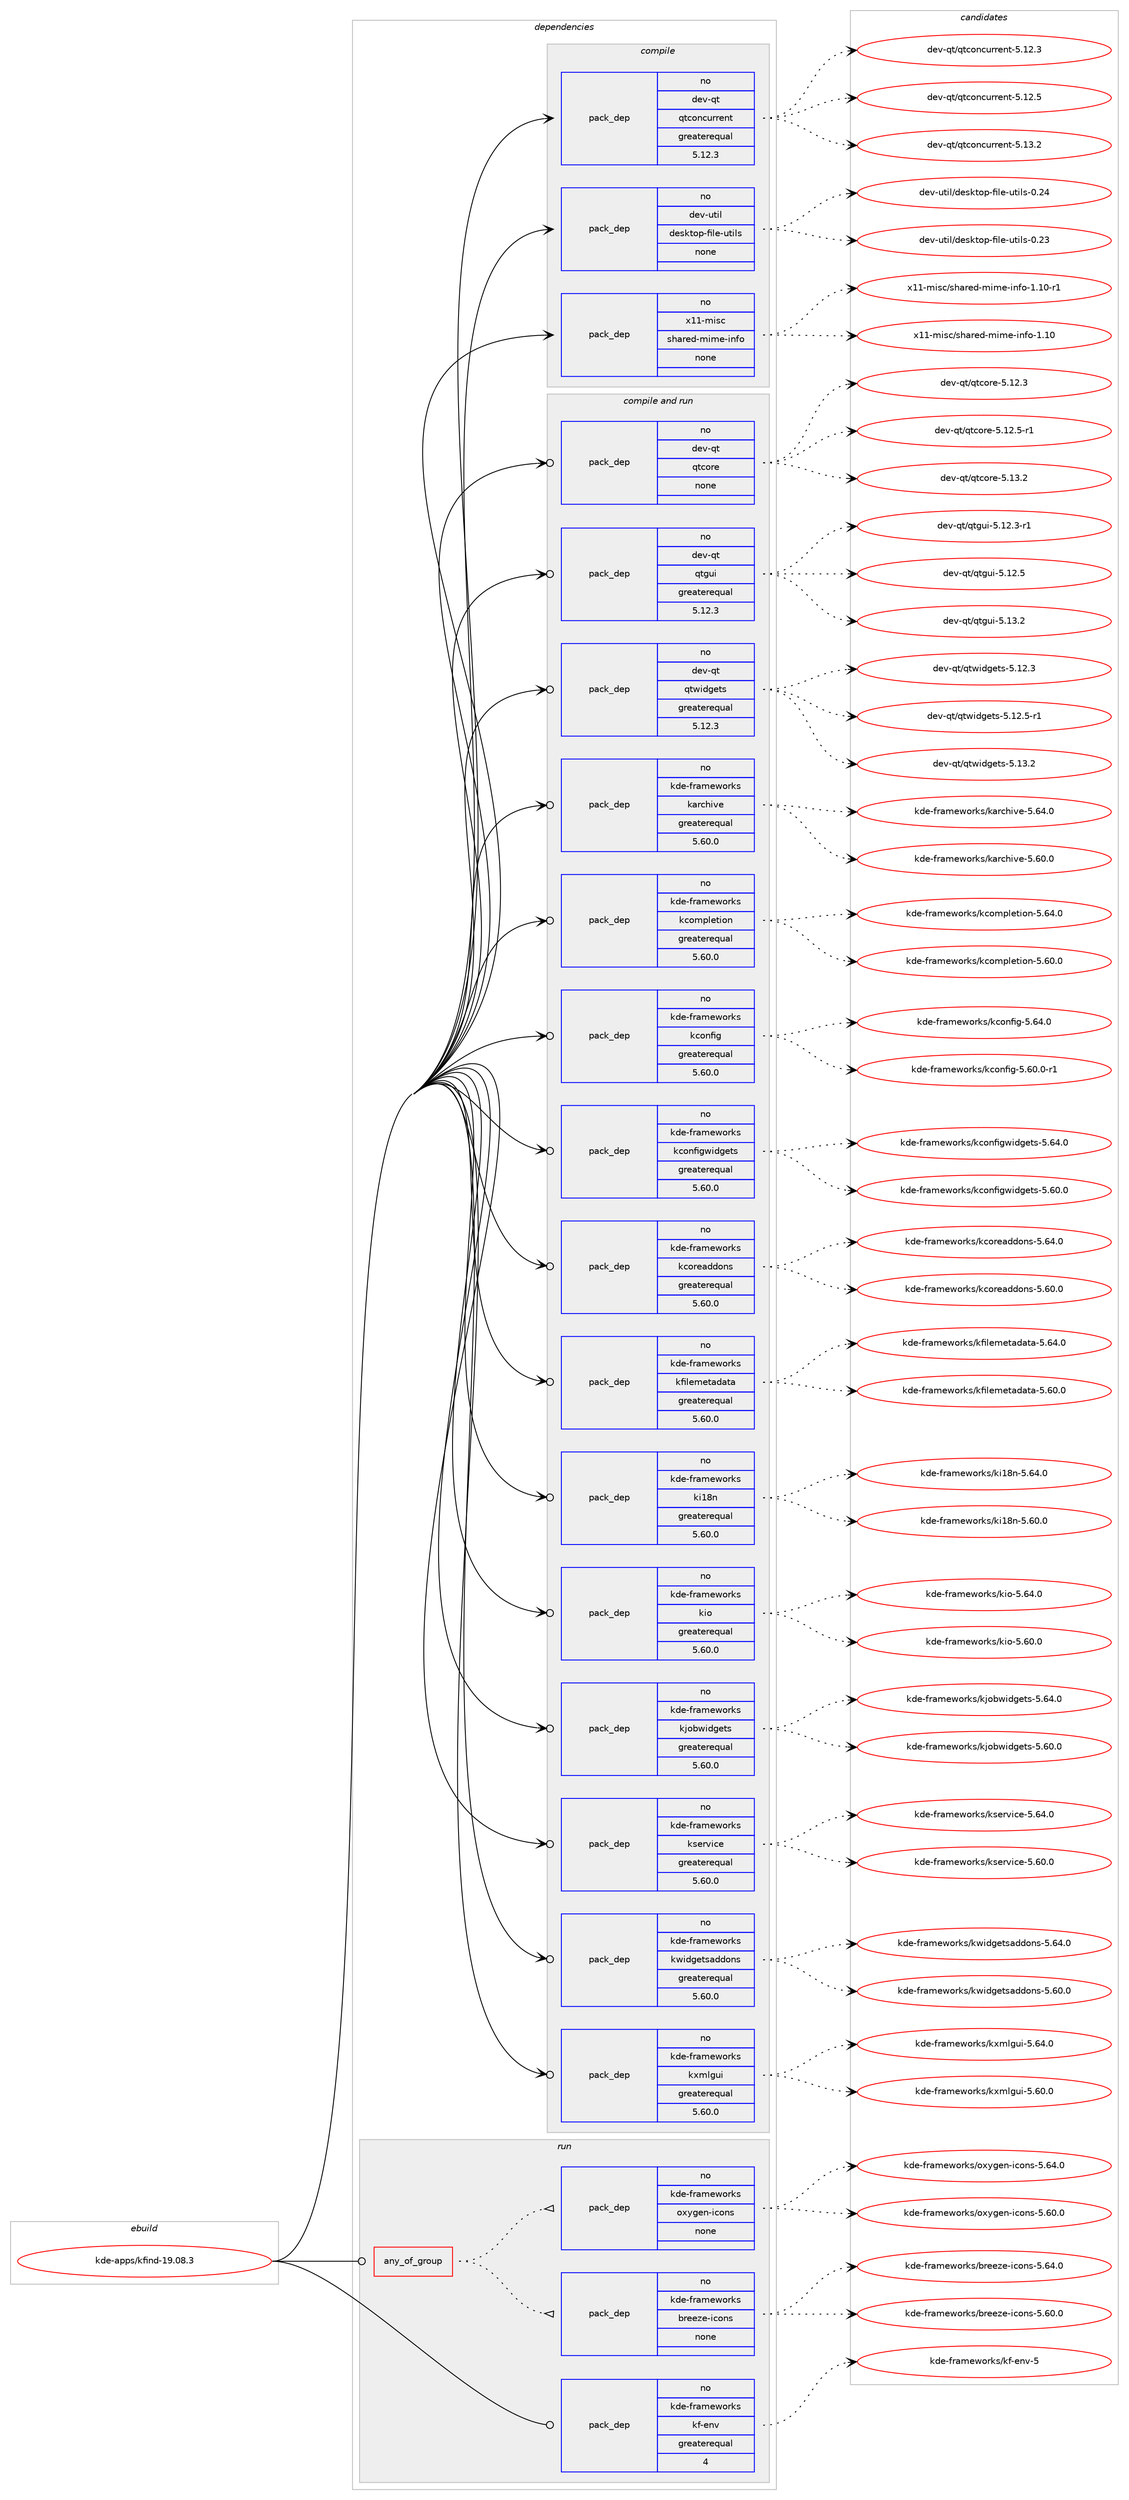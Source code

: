 digraph prolog {

# *************
# Graph options
# *************

newrank=true;
concentrate=true;
compound=true;
graph [rankdir=LR,fontname=Helvetica,fontsize=10,ranksep=1.5];#, ranksep=2.5, nodesep=0.2];
edge  [arrowhead=vee];
node  [fontname=Helvetica,fontsize=10];

# **********
# The ebuild
# **********

subgraph cluster_leftcol {
color=gray;
rank=same;
label=<<i>ebuild</i>>;
id [label="kde-apps/kfind-19.08.3", color=red, width=4, href="../kde-apps/kfind-19.08.3.svg"];
}

# ****************
# The dependencies
# ****************

subgraph cluster_midcol {
color=gray;
label=<<i>dependencies</i>>;
subgraph cluster_compile {
fillcolor="#eeeeee";
style=filled;
label=<<i>compile</i>>;
subgraph pack556605 {
dependency756091 [label=<<TABLE BORDER="0" CELLBORDER="1" CELLSPACING="0" CELLPADDING="4" WIDTH="220"><TR><TD ROWSPAN="6" CELLPADDING="30">pack_dep</TD></TR><TR><TD WIDTH="110">no</TD></TR><TR><TD>dev-qt</TD></TR><TR><TD>qtconcurrent</TD></TR><TR><TD>greaterequal</TD></TR><TR><TD>5.12.3</TD></TR></TABLE>>, shape=none, color=blue];
}
id:e -> dependency756091:w [weight=20,style="solid",arrowhead="vee"];
subgraph pack556606 {
dependency756092 [label=<<TABLE BORDER="0" CELLBORDER="1" CELLSPACING="0" CELLPADDING="4" WIDTH="220"><TR><TD ROWSPAN="6" CELLPADDING="30">pack_dep</TD></TR><TR><TD WIDTH="110">no</TD></TR><TR><TD>dev-util</TD></TR><TR><TD>desktop-file-utils</TD></TR><TR><TD>none</TD></TR><TR><TD></TD></TR></TABLE>>, shape=none, color=blue];
}
id:e -> dependency756092:w [weight=20,style="solid",arrowhead="vee"];
subgraph pack556607 {
dependency756093 [label=<<TABLE BORDER="0" CELLBORDER="1" CELLSPACING="0" CELLPADDING="4" WIDTH="220"><TR><TD ROWSPAN="6" CELLPADDING="30">pack_dep</TD></TR><TR><TD WIDTH="110">no</TD></TR><TR><TD>x11-misc</TD></TR><TR><TD>shared-mime-info</TD></TR><TR><TD>none</TD></TR><TR><TD></TD></TR></TABLE>>, shape=none, color=blue];
}
id:e -> dependency756093:w [weight=20,style="solid",arrowhead="vee"];
}
subgraph cluster_compileandrun {
fillcolor="#eeeeee";
style=filled;
label=<<i>compile and run</i>>;
subgraph pack556608 {
dependency756094 [label=<<TABLE BORDER="0" CELLBORDER="1" CELLSPACING="0" CELLPADDING="4" WIDTH="220"><TR><TD ROWSPAN="6" CELLPADDING="30">pack_dep</TD></TR><TR><TD WIDTH="110">no</TD></TR><TR><TD>dev-qt</TD></TR><TR><TD>qtcore</TD></TR><TR><TD>none</TD></TR><TR><TD></TD></TR></TABLE>>, shape=none, color=blue];
}
id:e -> dependency756094:w [weight=20,style="solid",arrowhead="odotvee"];
subgraph pack556609 {
dependency756095 [label=<<TABLE BORDER="0" CELLBORDER="1" CELLSPACING="0" CELLPADDING="4" WIDTH="220"><TR><TD ROWSPAN="6" CELLPADDING="30">pack_dep</TD></TR><TR><TD WIDTH="110">no</TD></TR><TR><TD>dev-qt</TD></TR><TR><TD>qtgui</TD></TR><TR><TD>greaterequal</TD></TR><TR><TD>5.12.3</TD></TR></TABLE>>, shape=none, color=blue];
}
id:e -> dependency756095:w [weight=20,style="solid",arrowhead="odotvee"];
subgraph pack556610 {
dependency756096 [label=<<TABLE BORDER="0" CELLBORDER="1" CELLSPACING="0" CELLPADDING="4" WIDTH="220"><TR><TD ROWSPAN="6" CELLPADDING="30">pack_dep</TD></TR><TR><TD WIDTH="110">no</TD></TR><TR><TD>dev-qt</TD></TR><TR><TD>qtwidgets</TD></TR><TR><TD>greaterequal</TD></TR><TR><TD>5.12.3</TD></TR></TABLE>>, shape=none, color=blue];
}
id:e -> dependency756096:w [weight=20,style="solid",arrowhead="odotvee"];
subgraph pack556611 {
dependency756097 [label=<<TABLE BORDER="0" CELLBORDER="1" CELLSPACING="0" CELLPADDING="4" WIDTH="220"><TR><TD ROWSPAN="6" CELLPADDING="30">pack_dep</TD></TR><TR><TD WIDTH="110">no</TD></TR><TR><TD>kde-frameworks</TD></TR><TR><TD>karchive</TD></TR><TR><TD>greaterequal</TD></TR><TR><TD>5.60.0</TD></TR></TABLE>>, shape=none, color=blue];
}
id:e -> dependency756097:w [weight=20,style="solid",arrowhead="odotvee"];
subgraph pack556612 {
dependency756098 [label=<<TABLE BORDER="0" CELLBORDER="1" CELLSPACING="0" CELLPADDING="4" WIDTH="220"><TR><TD ROWSPAN="6" CELLPADDING="30">pack_dep</TD></TR><TR><TD WIDTH="110">no</TD></TR><TR><TD>kde-frameworks</TD></TR><TR><TD>kcompletion</TD></TR><TR><TD>greaterequal</TD></TR><TR><TD>5.60.0</TD></TR></TABLE>>, shape=none, color=blue];
}
id:e -> dependency756098:w [weight=20,style="solid",arrowhead="odotvee"];
subgraph pack556613 {
dependency756099 [label=<<TABLE BORDER="0" CELLBORDER="1" CELLSPACING="0" CELLPADDING="4" WIDTH="220"><TR><TD ROWSPAN="6" CELLPADDING="30">pack_dep</TD></TR><TR><TD WIDTH="110">no</TD></TR><TR><TD>kde-frameworks</TD></TR><TR><TD>kconfig</TD></TR><TR><TD>greaterequal</TD></TR><TR><TD>5.60.0</TD></TR></TABLE>>, shape=none, color=blue];
}
id:e -> dependency756099:w [weight=20,style="solid",arrowhead="odotvee"];
subgraph pack556614 {
dependency756100 [label=<<TABLE BORDER="0" CELLBORDER="1" CELLSPACING="0" CELLPADDING="4" WIDTH="220"><TR><TD ROWSPAN="6" CELLPADDING="30">pack_dep</TD></TR><TR><TD WIDTH="110">no</TD></TR><TR><TD>kde-frameworks</TD></TR><TR><TD>kconfigwidgets</TD></TR><TR><TD>greaterequal</TD></TR><TR><TD>5.60.0</TD></TR></TABLE>>, shape=none, color=blue];
}
id:e -> dependency756100:w [weight=20,style="solid",arrowhead="odotvee"];
subgraph pack556615 {
dependency756101 [label=<<TABLE BORDER="0" CELLBORDER="1" CELLSPACING="0" CELLPADDING="4" WIDTH="220"><TR><TD ROWSPAN="6" CELLPADDING="30">pack_dep</TD></TR><TR><TD WIDTH="110">no</TD></TR><TR><TD>kde-frameworks</TD></TR><TR><TD>kcoreaddons</TD></TR><TR><TD>greaterequal</TD></TR><TR><TD>5.60.0</TD></TR></TABLE>>, shape=none, color=blue];
}
id:e -> dependency756101:w [weight=20,style="solid",arrowhead="odotvee"];
subgraph pack556616 {
dependency756102 [label=<<TABLE BORDER="0" CELLBORDER="1" CELLSPACING="0" CELLPADDING="4" WIDTH="220"><TR><TD ROWSPAN="6" CELLPADDING="30">pack_dep</TD></TR><TR><TD WIDTH="110">no</TD></TR><TR><TD>kde-frameworks</TD></TR><TR><TD>kfilemetadata</TD></TR><TR><TD>greaterequal</TD></TR><TR><TD>5.60.0</TD></TR></TABLE>>, shape=none, color=blue];
}
id:e -> dependency756102:w [weight=20,style="solid",arrowhead="odotvee"];
subgraph pack556617 {
dependency756103 [label=<<TABLE BORDER="0" CELLBORDER="1" CELLSPACING="0" CELLPADDING="4" WIDTH="220"><TR><TD ROWSPAN="6" CELLPADDING="30">pack_dep</TD></TR><TR><TD WIDTH="110">no</TD></TR><TR><TD>kde-frameworks</TD></TR><TR><TD>ki18n</TD></TR><TR><TD>greaterequal</TD></TR><TR><TD>5.60.0</TD></TR></TABLE>>, shape=none, color=blue];
}
id:e -> dependency756103:w [weight=20,style="solid",arrowhead="odotvee"];
subgraph pack556618 {
dependency756104 [label=<<TABLE BORDER="0" CELLBORDER="1" CELLSPACING="0" CELLPADDING="4" WIDTH="220"><TR><TD ROWSPAN="6" CELLPADDING="30">pack_dep</TD></TR><TR><TD WIDTH="110">no</TD></TR><TR><TD>kde-frameworks</TD></TR><TR><TD>kio</TD></TR><TR><TD>greaterequal</TD></TR><TR><TD>5.60.0</TD></TR></TABLE>>, shape=none, color=blue];
}
id:e -> dependency756104:w [weight=20,style="solid",arrowhead="odotvee"];
subgraph pack556619 {
dependency756105 [label=<<TABLE BORDER="0" CELLBORDER="1" CELLSPACING="0" CELLPADDING="4" WIDTH="220"><TR><TD ROWSPAN="6" CELLPADDING="30">pack_dep</TD></TR><TR><TD WIDTH="110">no</TD></TR><TR><TD>kde-frameworks</TD></TR><TR><TD>kjobwidgets</TD></TR><TR><TD>greaterequal</TD></TR><TR><TD>5.60.0</TD></TR></TABLE>>, shape=none, color=blue];
}
id:e -> dependency756105:w [weight=20,style="solid",arrowhead="odotvee"];
subgraph pack556620 {
dependency756106 [label=<<TABLE BORDER="0" CELLBORDER="1" CELLSPACING="0" CELLPADDING="4" WIDTH="220"><TR><TD ROWSPAN="6" CELLPADDING="30">pack_dep</TD></TR><TR><TD WIDTH="110">no</TD></TR><TR><TD>kde-frameworks</TD></TR><TR><TD>kservice</TD></TR><TR><TD>greaterequal</TD></TR><TR><TD>5.60.0</TD></TR></TABLE>>, shape=none, color=blue];
}
id:e -> dependency756106:w [weight=20,style="solid",arrowhead="odotvee"];
subgraph pack556621 {
dependency756107 [label=<<TABLE BORDER="0" CELLBORDER="1" CELLSPACING="0" CELLPADDING="4" WIDTH="220"><TR><TD ROWSPAN="6" CELLPADDING="30">pack_dep</TD></TR><TR><TD WIDTH="110">no</TD></TR><TR><TD>kde-frameworks</TD></TR><TR><TD>kwidgetsaddons</TD></TR><TR><TD>greaterequal</TD></TR><TR><TD>5.60.0</TD></TR></TABLE>>, shape=none, color=blue];
}
id:e -> dependency756107:w [weight=20,style="solid",arrowhead="odotvee"];
subgraph pack556622 {
dependency756108 [label=<<TABLE BORDER="0" CELLBORDER="1" CELLSPACING="0" CELLPADDING="4" WIDTH="220"><TR><TD ROWSPAN="6" CELLPADDING="30">pack_dep</TD></TR><TR><TD WIDTH="110">no</TD></TR><TR><TD>kde-frameworks</TD></TR><TR><TD>kxmlgui</TD></TR><TR><TD>greaterequal</TD></TR><TR><TD>5.60.0</TD></TR></TABLE>>, shape=none, color=blue];
}
id:e -> dependency756108:w [weight=20,style="solid",arrowhead="odotvee"];
}
subgraph cluster_run {
fillcolor="#eeeeee";
style=filled;
label=<<i>run</i>>;
subgraph any12425 {
dependency756109 [label=<<TABLE BORDER="0" CELLBORDER="1" CELLSPACING="0" CELLPADDING="4"><TR><TD CELLPADDING="10">any_of_group</TD></TR></TABLE>>, shape=none, color=red];subgraph pack556623 {
dependency756110 [label=<<TABLE BORDER="0" CELLBORDER="1" CELLSPACING="0" CELLPADDING="4" WIDTH="220"><TR><TD ROWSPAN="6" CELLPADDING="30">pack_dep</TD></TR><TR><TD WIDTH="110">no</TD></TR><TR><TD>kde-frameworks</TD></TR><TR><TD>breeze-icons</TD></TR><TR><TD>none</TD></TR><TR><TD></TD></TR></TABLE>>, shape=none, color=blue];
}
dependency756109:e -> dependency756110:w [weight=20,style="dotted",arrowhead="oinv"];
subgraph pack556624 {
dependency756111 [label=<<TABLE BORDER="0" CELLBORDER="1" CELLSPACING="0" CELLPADDING="4" WIDTH="220"><TR><TD ROWSPAN="6" CELLPADDING="30">pack_dep</TD></TR><TR><TD WIDTH="110">no</TD></TR><TR><TD>kde-frameworks</TD></TR><TR><TD>oxygen-icons</TD></TR><TR><TD>none</TD></TR><TR><TD></TD></TR></TABLE>>, shape=none, color=blue];
}
dependency756109:e -> dependency756111:w [weight=20,style="dotted",arrowhead="oinv"];
}
id:e -> dependency756109:w [weight=20,style="solid",arrowhead="odot"];
subgraph pack556625 {
dependency756112 [label=<<TABLE BORDER="0" CELLBORDER="1" CELLSPACING="0" CELLPADDING="4" WIDTH="220"><TR><TD ROWSPAN="6" CELLPADDING="30">pack_dep</TD></TR><TR><TD WIDTH="110">no</TD></TR><TR><TD>kde-frameworks</TD></TR><TR><TD>kf-env</TD></TR><TR><TD>greaterequal</TD></TR><TR><TD>4</TD></TR></TABLE>>, shape=none, color=blue];
}
id:e -> dependency756112:w [weight=20,style="solid",arrowhead="odot"];
}
}

# **************
# The candidates
# **************

subgraph cluster_choices {
rank=same;
color=gray;
label=<<i>candidates</i>>;

subgraph choice556605 {
color=black;
nodesep=1;
choice1001011184511311647113116991111109911711411410111011645534649504651 [label="dev-qt/qtconcurrent-5.12.3", color=red, width=4,href="../dev-qt/qtconcurrent-5.12.3.svg"];
choice1001011184511311647113116991111109911711411410111011645534649504653 [label="dev-qt/qtconcurrent-5.12.5", color=red, width=4,href="../dev-qt/qtconcurrent-5.12.5.svg"];
choice1001011184511311647113116991111109911711411410111011645534649514650 [label="dev-qt/qtconcurrent-5.13.2", color=red, width=4,href="../dev-qt/qtconcurrent-5.13.2.svg"];
dependency756091:e -> choice1001011184511311647113116991111109911711411410111011645534649504651:w [style=dotted,weight="100"];
dependency756091:e -> choice1001011184511311647113116991111109911711411410111011645534649504653:w [style=dotted,weight="100"];
dependency756091:e -> choice1001011184511311647113116991111109911711411410111011645534649514650:w [style=dotted,weight="100"];
}
subgraph choice556606 {
color=black;
nodesep=1;
choice100101118451171161051084710010111510711611111245102105108101451171161051081154548465051 [label="dev-util/desktop-file-utils-0.23", color=red, width=4,href="../dev-util/desktop-file-utils-0.23.svg"];
choice100101118451171161051084710010111510711611111245102105108101451171161051081154548465052 [label="dev-util/desktop-file-utils-0.24", color=red, width=4,href="../dev-util/desktop-file-utils-0.24.svg"];
dependency756092:e -> choice100101118451171161051084710010111510711611111245102105108101451171161051081154548465051:w [style=dotted,weight="100"];
dependency756092:e -> choice100101118451171161051084710010111510711611111245102105108101451171161051081154548465052:w [style=dotted,weight="100"];
}
subgraph choice556607 {
color=black;
nodesep=1;
choice12049494510910511599471151049711410110045109105109101451051101021114549464948 [label="x11-misc/shared-mime-info-1.10", color=red, width=4,href="../x11-misc/shared-mime-info-1.10.svg"];
choice120494945109105115994711510497114101100451091051091014510511010211145494649484511449 [label="x11-misc/shared-mime-info-1.10-r1", color=red, width=4,href="../x11-misc/shared-mime-info-1.10-r1.svg"];
dependency756093:e -> choice12049494510910511599471151049711410110045109105109101451051101021114549464948:w [style=dotted,weight="100"];
dependency756093:e -> choice120494945109105115994711510497114101100451091051091014510511010211145494649484511449:w [style=dotted,weight="100"];
}
subgraph choice556608 {
color=black;
nodesep=1;
choice10010111845113116471131169911111410145534649504651 [label="dev-qt/qtcore-5.12.3", color=red, width=4,href="../dev-qt/qtcore-5.12.3.svg"];
choice100101118451131164711311699111114101455346495046534511449 [label="dev-qt/qtcore-5.12.5-r1", color=red, width=4,href="../dev-qt/qtcore-5.12.5-r1.svg"];
choice10010111845113116471131169911111410145534649514650 [label="dev-qt/qtcore-5.13.2", color=red, width=4,href="../dev-qt/qtcore-5.13.2.svg"];
dependency756094:e -> choice10010111845113116471131169911111410145534649504651:w [style=dotted,weight="100"];
dependency756094:e -> choice100101118451131164711311699111114101455346495046534511449:w [style=dotted,weight="100"];
dependency756094:e -> choice10010111845113116471131169911111410145534649514650:w [style=dotted,weight="100"];
}
subgraph choice556609 {
color=black;
nodesep=1;
choice1001011184511311647113116103117105455346495046514511449 [label="dev-qt/qtgui-5.12.3-r1", color=red, width=4,href="../dev-qt/qtgui-5.12.3-r1.svg"];
choice100101118451131164711311610311710545534649504653 [label="dev-qt/qtgui-5.12.5", color=red, width=4,href="../dev-qt/qtgui-5.12.5.svg"];
choice100101118451131164711311610311710545534649514650 [label="dev-qt/qtgui-5.13.2", color=red, width=4,href="../dev-qt/qtgui-5.13.2.svg"];
dependency756095:e -> choice1001011184511311647113116103117105455346495046514511449:w [style=dotted,weight="100"];
dependency756095:e -> choice100101118451131164711311610311710545534649504653:w [style=dotted,weight="100"];
dependency756095:e -> choice100101118451131164711311610311710545534649514650:w [style=dotted,weight="100"];
}
subgraph choice556610 {
color=black;
nodesep=1;
choice100101118451131164711311611910510010310111611545534649504651 [label="dev-qt/qtwidgets-5.12.3", color=red, width=4,href="../dev-qt/qtwidgets-5.12.3.svg"];
choice1001011184511311647113116119105100103101116115455346495046534511449 [label="dev-qt/qtwidgets-5.12.5-r1", color=red, width=4,href="../dev-qt/qtwidgets-5.12.5-r1.svg"];
choice100101118451131164711311611910510010310111611545534649514650 [label="dev-qt/qtwidgets-5.13.2", color=red, width=4,href="../dev-qt/qtwidgets-5.13.2.svg"];
dependency756096:e -> choice100101118451131164711311611910510010310111611545534649504651:w [style=dotted,weight="100"];
dependency756096:e -> choice1001011184511311647113116119105100103101116115455346495046534511449:w [style=dotted,weight="100"];
dependency756096:e -> choice100101118451131164711311611910510010310111611545534649514650:w [style=dotted,weight="100"];
}
subgraph choice556611 {
color=black;
nodesep=1;
choice107100101451021149710910111911111410711547107971149910410511810145534654484648 [label="kde-frameworks/karchive-5.60.0", color=red, width=4,href="../kde-frameworks/karchive-5.60.0.svg"];
choice107100101451021149710910111911111410711547107971149910410511810145534654524648 [label="kde-frameworks/karchive-5.64.0", color=red, width=4,href="../kde-frameworks/karchive-5.64.0.svg"];
dependency756097:e -> choice107100101451021149710910111911111410711547107971149910410511810145534654484648:w [style=dotted,weight="100"];
dependency756097:e -> choice107100101451021149710910111911111410711547107971149910410511810145534654524648:w [style=dotted,weight="100"];
}
subgraph choice556612 {
color=black;
nodesep=1;
choice1071001014510211497109101119111114107115471079911110911210810111610511111045534654484648 [label="kde-frameworks/kcompletion-5.60.0", color=red, width=4,href="../kde-frameworks/kcompletion-5.60.0.svg"];
choice1071001014510211497109101119111114107115471079911110911210810111610511111045534654524648 [label="kde-frameworks/kcompletion-5.64.0", color=red, width=4,href="../kde-frameworks/kcompletion-5.64.0.svg"];
dependency756098:e -> choice1071001014510211497109101119111114107115471079911110911210810111610511111045534654484648:w [style=dotted,weight="100"];
dependency756098:e -> choice1071001014510211497109101119111114107115471079911110911210810111610511111045534654524648:w [style=dotted,weight="100"];
}
subgraph choice556613 {
color=black;
nodesep=1;
choice10710010145102114971091011191111141071154710799111110102105103455346544846484511449 [label="kde-frameworks/kconfig-5.60.0-r1", color=red, width=4,href="../kde-frameworks/kconfig-5.60.0-r1.svg"];
choice1071001014510211497109101119111114107115471079911111010210510345534654524648 [label="kde-frameworks/kconfig-5.64.0", color=red, width=4,href="../kde-frameworks/kconfig-5.64.0.svg"];
dependency756099:e -> choice10710010145102114971091011191111141071154710799111110102105103455346544846484511449:w [style=dotted,weight="100"];
dependency756099:e -> choice1071001014510211497109101119111114107115471079911111010210510345534654524648:w [style=dotted,weight="100"];
}
subgraph choice556614 {
color=black;
nodesep=1;
choice1071001014510211497109101119111114107115471079911111010210510311910510010310111611545534654484648 [label="kde-frameworks/kconfigwidgets-5.60.0", color=red, width=4,href="../kde-frameworks/kconfigwidgets-5.60.0.svg"];
choice1071001014510211497109101119111114107115471079911111010210510311910510010310111611545534654524648 [label="kde-frameworks/kconfigwidgets-5.64.0", color=red, width=4,href="../kde-frameworks/kconfigwidgets-5.64.0.svg"];
dependency756100:e -> choice1071001014510211497109101119111114107115471079911111010210510311910510010310111611545534654484648:w [style=dotted,weight="100"];
dependency756100:e -> choice1071001014510211497109101119111114107115471079911111010210510311910510010310111611545534654524648:w [style=dotted,weight="100"];
}
subgraph choice556615 {
color=black;
nodesep=1;
choice107100101451021149710910111911111410711547107991111141019710010011111011545534654484648 [label="kde-frameworks/kcoreaddons-5.60.0", color=red, width=4,href="../kde-frameworks/kcoreaddons-5.60.0.svg"];
choice107100101451021149710910111911111410711547107991111141019710010011111011545534654524648 [label="kde-frameworks/kcoreaddons-5.64.0", color=red, width=4,href="../kde-frameworks/kcoreaddons-5.64.0.svg"];
dependency756101:e -> choice107100101451021149710910111911111410711547107991111141019710010011111011545534654484648:w [style=dotted,weight="100"];
dependency756101:e -> choice107100101451021149710910111911111410711547107991111141019710010011111011545534654524648:w [style=dotted,weight="100"];
}
subgraph choice556616 {
color=black;
nodesep=1;
choice10710010145102114971091011191111141071154710710210510810110910111697100971169745534654484648 [label="kde-frameworks/kfilemetadata-5.60.0", color=red, width=4,href="../kde-frameworks/kfilemetadata-5.60.0.svg"];
choice10710010145102114971091011191111141071154710710210510810110910111697100971169745534654524648 [label="kde-frameworks/kfilemetadata-5.64.0", color=red, width=4,href="../kde-frameworks/kfilemetadata-5.64.0.svg"];
dependency756102:e -> choice10710010145102114971091011191111141071154710710210510810110910111697100971169745534654484648:w [style=dotted,weight="100"];
dependency756102:e -> choice10710010145102114971091011191111141071154710710210510810110910111697100971169745534654524648:w [style=dotted,weight="100"];
}
subgraph choice556617 {
color=black;
nodesep=1;
choice107100101451021149710910111911111410711547107105495611045534654484648 [label="kde-frameworks/ki18n-5.60.0", color=red, width=4,href="../kde-frameworks/ki18n-5.60.0.svg"];
choice107100101451021149710910111911111410711547107105495611045534654524648 [label="kde-frameworks/ki18n-5.64.0", color=red, width=4,href="../kde-frameworks/ki18n-5.64.0.svg"];
dependency756103:e -> choice107100101451021149710910111911111410711547107105495611045534654484648:w [style=dotted,weight="100"];
dependency756103:e -> choice107100101451021149710910111911111410711547107105495611045534654524648:w [style=dotted,weight="100"];
}
subgraph choice556618 {
color=black;
nodesep=1;
choice10710010145102114971091011191111141071154710710511145534654484648 [label="kde-frameworks/kio-5.60.0", color=red, width=4,href="../kde-frameworks/kio-5.60.0.svg"];
choice10710010145102114971091011191111141071154710710511145534654524648 [label="kde-frameworks/kio-5.64.0", color=red, width=4,href="../kde-frameworks/kio-5.64.0.svg"];
dependency756104:e -> choice10710010145102114971091011191111141071154710710511145534654484648:w [style=dotted,weight="100"];
dependency756104:e -> choice10710010145102114971091011191111141071154710710511145534654524648:w [style=dotted,weight="100"];
}
subgraph choice556619 {
color=black;
nodesep=1;
choice1071001014510211497109101119111114107115471071061119811910510010310111611545534654484648 [label="kde-frameworks/kjobwidgets-5.60.0", color=red, width=4,href="../kde-frameworks/kjobwidgets-5.60.0.svg"];
choice1071001014510211497109101119111114107115471071061119811910510010310111611545534654524648 [label="kde-frameworks/kjobwidgets-5.64.0", color=red, width=4,href="../kde-frameworks/kjobwidgets-5.64.0.svg"];
dependency756105:e -> choice1071001014510211497109101119111114107115471071061119811910510010310111611545534654484648:w [style=dotted,weight="100"];
dependency756105:e -> choice1071001014510211497109101119111114107115471071061119811910510010310111611545534654524648:w [style=dotted,weight="100"];
}
subgraph choice556620 {
color=black;
nodesep=1;
choice1071001014510211497109101119111114107115471071151011141181059910145534654484648 [label="kde-frameworks/kservice-5.60.0", color=red, width=4,href="../kde-frameworks/kservice-5.60.0.svg"];
choice1071001014510211497109101119111114107115471071151011141181059910145534654524648 [label="kde-frameworks/kservice-5.64.0", color=red, width=4,href="../kde-frameworks/kservice-5.64.0.svg"];
dependency756106:e -> choice1071001014510211497109101119111114107115471071151011141181059910145534654484648:w [style=dotted,weight="100"];
dependency756106:e -> choice1071001014510211497109101119111114107115471071151011141181059910145534654524648:w [style=dotted,weight="100"];
}
subgraph choice556621 {
color=black;
nodesep=1;
choice1071001014510211497109101119111114107115471071191051001031011161159710010011111011545534654484648 [label="kde-frameworks/kwidgetsaddons-5.60.0", color=red, width=4,href="../kde-frameworks/kwidgetsaddons-5.60.0.svg"];
choice1071001014510211497109101119111114107115471071191051001031011161159710010011111011545534654524648 [label="kde-frameworks/kwidgetsaddons-5.64.0", color=red, width=4,href="../kde-frameworks/kwidgetsaddons-5.64.0.svg"];
dependency756107:e -> choice1071001014510211497109101119111114107115471071191051001031011161159710010011111011545534654484648:w [style=dotted,weight="100"];
dependency756107:e -> choice1071001014510211497109101119111114107115471071191051001031011161159710010011111011545534654524648:w [style=dotted,weight="100"];
}
subgraph choice556622 {
color=black;
nodesep=1;
choice10710010145102114971091011191111141071154710712010910810311710545534654484648 [label="kde-frameworks/kxmlgui-5.60.0", color=red, width=4,href="../kde-frameworks/kxmlgui-5.60.0.svg"];
choice10710010145102114971091011191111141071154710712010910810311710545534654524648 [label="kde-frameworks/kxmlgui-5.64.0", color=red, width=4,href="../kde-frameworks/kxmlgui-5.64.0.svg"];
dependency756108:e -> choice10710010145102114971091011191111141071154710712010910810311710545534654484648:w [style=dotted,weight="100"];
dependency756108:e -> choice10710010145102114971091011191111141071154710712010910810311710545534654524648:w [style=dotted,weight="100"];
}
subgraph choice556623 {
color=black;
nodesep=1;
choice10710010145102114971091011191111141071154798114101101122101451059911111011545534654484648 [label="kde-frameworks/breeze-icons-5.60.0", color=red, width=4,href="../kde-frameworks/breeze-icons-5.60.0.svg"];
choice10710010145102114971091011191111141071154798114101101122101451059911111011545534654524648 [label="kde-frameworks/breeze-icons-5.64.0", color=red, width=4,href="../kde-frameworks/breeze-icons-5.64.0.svg"];
dependency756110:e -> choice10710010145102114971091011191111141071154798114101101122101451059911111011545534654484648:w [style=dotted,weight="100"];
dependency756110:e -> choice10710010145102114971091011191111141071154798114101101122101451059911111011545534654524648:w [style=dotted,weight="100"];
}
subgraph choice556624 {
color=black;
nodesep=1;
choice107100101451021149710910111911111410711547111120121103101110451059911111011545534654484648 [label="kde-frameworks/oxygen-icons-5.60.0", color=red, width=4,href="../kde-frameworks/oxygen-icons-5.60.0.svg"];
choice107100101451021149710910111911111410711547111120121103101110451059911111011545534654524648 [label="kde-frameworks/oxygen-icons-5.64.0", color=red, width=4,href="../kde-frameworks/oxygen-icons-5.64.0.svg"];
dependency756111:e -> choice107100101451021149710910111911111410711547111120121103101110451059911111011545534654484648:w [style=dotted,weight="100"];
dependency756111:e -> choice107100101451021149710910111911111410711547111120121103101110451059911111011545534654524648:w [style=dotted,weight="100"];
}
subgraph choice556625 {
color=black;
nodesep=1;
choice107100101451021149710910111911111410711547107102451011101184553 [label="kde-frameworks/kf-env-5", color=red, width=4,href="../kde-frameworks/kf-env-5.svg"];
dependency756112:e -> choice107100101451021149710910111911111410711547107102451011101184553:w [style=dotted,weight="100"];
}
}

}
